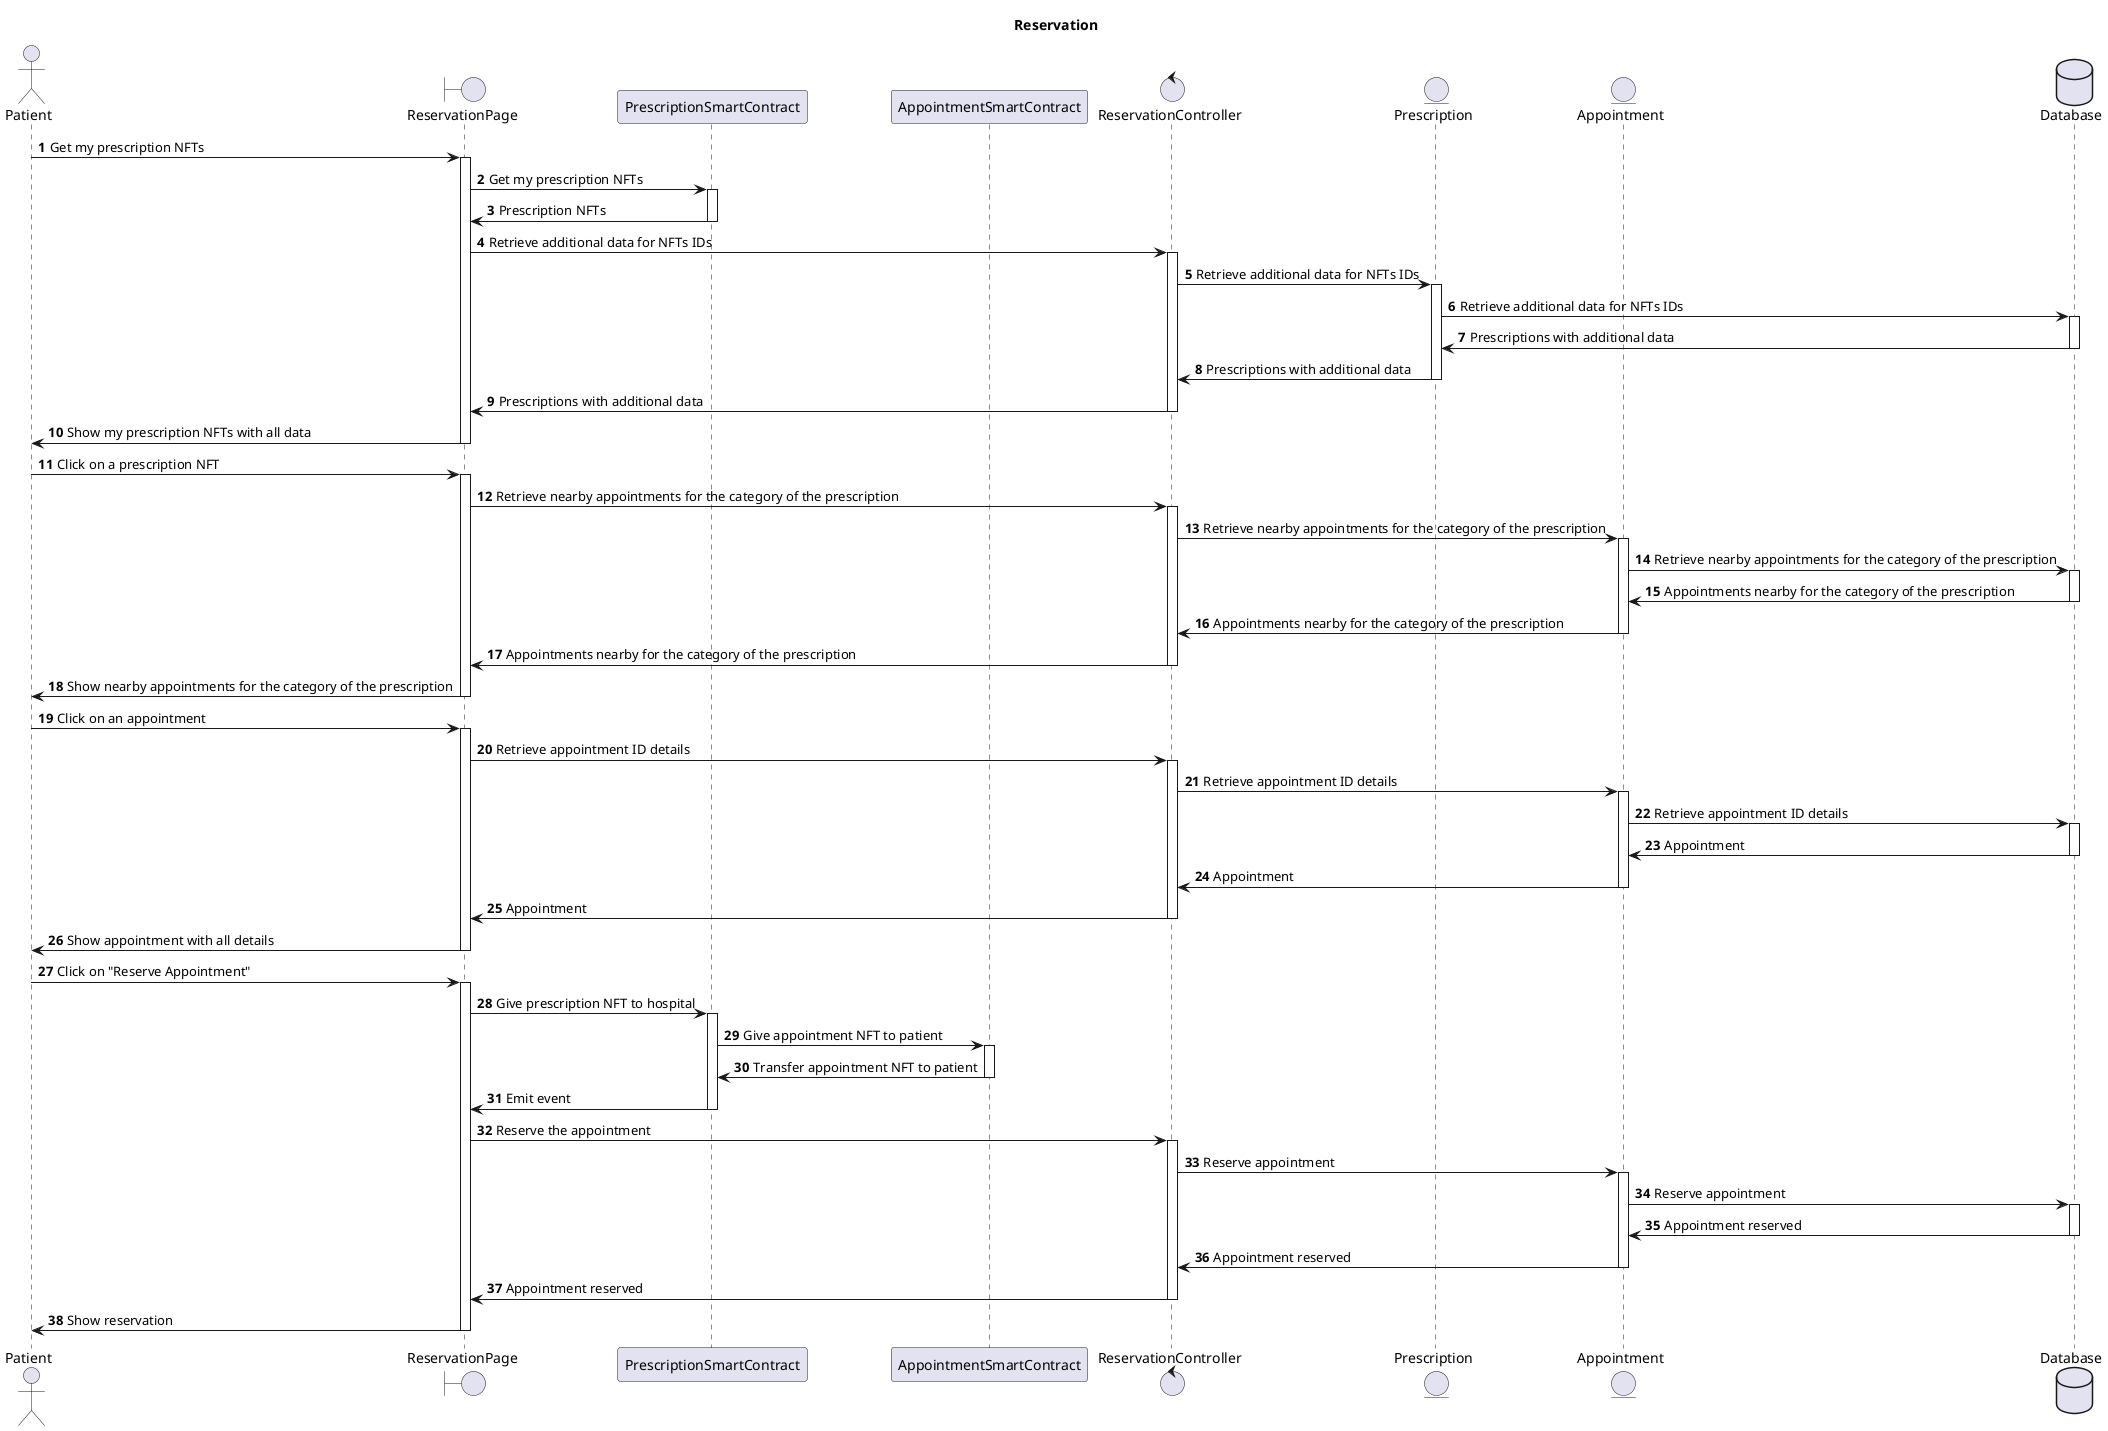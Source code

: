 @startuml Reservation
title Reservation
autonumber

actor Patient as Patient
boundary ReservationPage as ReservationPage
participant PrescriptionSmartContract as PrescriptionSmartContract
participant AppointmentSmartContract as AppointmentSmartContract 
control ReservationController as ReservationController
entity Prescription as Prescription
entity Appointment as Appointment
database Database as Database

Patient -> ReservationPage ++ : Get my prescription NFTs
ReservationPage -> PrescriptionSmartContract ++ : Get my prescription NFTs
PrescriptionSmartContract -> ReservationPage -- : Prescription NFTs
ReservationPage -> ReservationController ++ : Retrieve additional data for NFTs IDs
ReservationController -> Prescription ++ : Retrieve additional data for NFTs IDs
Prescription -> Database ++ : Retrieve additional data for NFTs IDs
Database -> Prescription -- : Prescriptions with additional data
Prescription -> ReservationController -- : Prescriptions with additional data
ReservationController -> ReservationPage -- : Prescriptions with additional data
ReservationPage -> Patient -- : Show my prescription NFTs with all data

Patient -> ReservationPage ++ : Click on a prescription NFT
ReservationPage -> ReservationController ++ : Retrieve nearby appointments for the category of the prescription
ReservationController -> Appointment ++ : Retrieve nearby appointments for the category of the prescription
Appointment -> Database ++ : Retrieve nearby appointments for the category of the prescription
Database -> Appointment -- : Appointments nearby for the category of the prescription
Appointment -> ReservationController -- : Appointments nearby for the category of the prescription
ReservationController -> ReservationPage -- : Appointments nearby for the category of the prescription
ReservationPage -> Patient -- : Show nearby appointments for the category of the prescription

Patient -> ReservationPage ++ : Click on an appointment
ReservationPage -> ReservationController ++ : Retrieve appointment ID details
ReservationController -> Appointment ++ : Retrieve appointment ID details
Appointment -> Database ++ : Retrieve appointment ID details
Database -> Appointment -- : Appointment 
Appointment -> ReservationController -- : Appointment
ReservationController -> ReservationPage -- : Appointment
ReservationPage -> Patient -- : Show appointment with all details


Patient -> ReservationPage ++ : Click on "Reserve Appointment"

ReservationPage -> PrescriptionSmartContract ++ : Give prescription NFT to hospital
PrescriptionSmartContract -> AppointmentSmartContract ++ : Give appointment NFT to patient
AppointmentSmartContract -> PrescriptionSmartContract  --: Transfer appointment NFT to patient
PrescriptionSmartContract -> ReservationPage -- : Emit event

ReservationPage -> ReservationController ++ : Reserve the appointment
ReservationController -> Appointment ++ : Reserve appointment
Appointment -> Database ++ : Reserve appointment
Database -> Appointment -- : Appointment reserved
Appointment -> ReservationController -- : Appointment reserved
ReservationController -> ReservationPage -- : Appointment reserved
 
ReservationPage -> Patient -- : Show reservation

@enduml